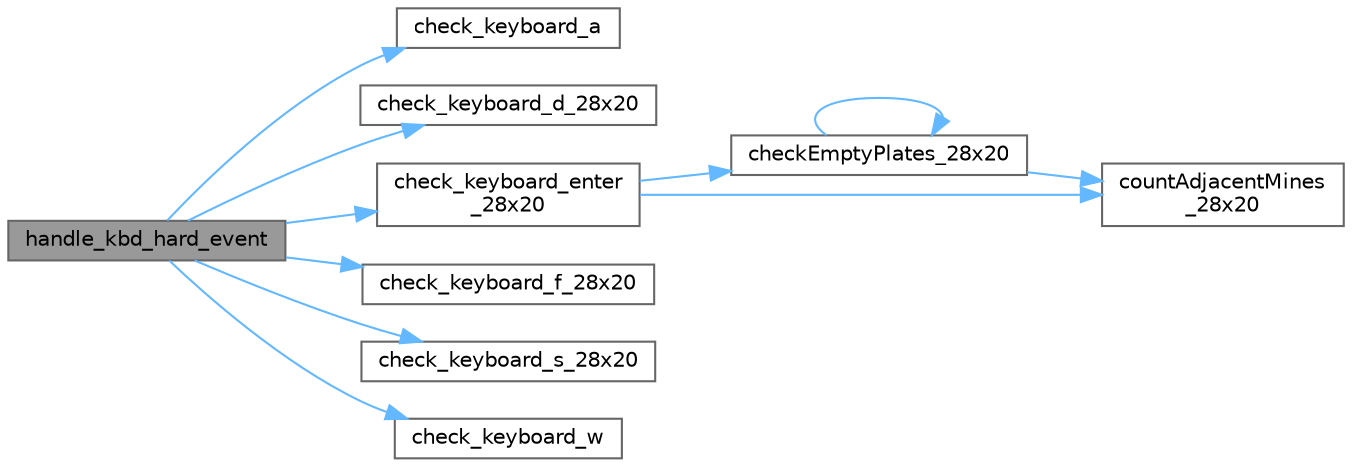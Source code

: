 digraph "handle_kbd_hard_event"
{
 // LATEX_PDF_SIZE
  bgcolor="transparent";
  edge [fontname=Helvetica,fontsize=10,labelfontname=Helvetica,labelfontsize=10];
  node [fontname=Helvetica,fontsize=10,shape=box,height=0.2,width=0.4];
  rankdir="LR";
  Node1 [label="handle_kbd_hard_event",height=0.2,width=0.4,color="gray40", fillcolor="grey60", style="filled", fontcolor="black",tooltip="This function handles keyboard events specific to the hard state."];
  Node1 -> Node2 [color="steelblue1",style="solid"];
  Node2 [label="check_keyboard_a",height=0.2,width=0.4,color="grey40", fillcolor="white", style="filled",URL="$game__state_8c.html#a62dbdccc2e359d731f68de9d221b77a2",tooltip="This function detects the 'A' key press on the keyboard and performs specific actions based on the cu..."];
  Node1 -> Node3 [color="steelblue1",style="solid"];
  Node3 [label="check_keyboard_d_28x20",height=0.2,width=0.4,color="grey40", fillcolor="white", style="filled",URL="$game__state_8c.html#ae614c89bd6b0885c67a5352c956bff3e",tooltip="This function checks for the 'D' key press on the keyboard in a 28x20 grid."];
  Node1 -> Node4 [color="steelblue1",style="solid"];
  Node4 [label="check_keyboard_enter\l_28x20",height=0.2,width=0.4,color="grey40", fillcolor="white", style="filled",URL="$game__state_8c.html#a4aa036358e6a4d86c943cd1e6eca688c",tooltip="This function checks for the 'Enter' key press on the keyboard in a 28x20 grid."];
  Node4 -> Node5 [color="steelblue1",style="solid"];
  Node5 [label="checkEmptyPlates_28x20",height=0.2,width=0.4,color="grey40", fillcolor="white", style="filled",URL="$game__logic_8c.html#a542667870ea04719268ceda86136be1f",tooltip="This function is responsible for checking and revealing empty plates in a 28x20 board."];
  Node5 -> Node5 [color="steelblue1",style="solid"];
  Node5 -> Node6 [color="steelblue1",style="solid"];
  Node6 [label="countAdjacentMines\l_28x20",height=0.2,width=0.4,color="grey40", fillcolor="white", style="filled",URL="$game__logic_8c.html#aaa419d968e188e7b88db408728c014ff",tooltip="This function calculates and returns the count of adjacent mines around a specified cell in a 28x20 b..."];
  Node4 -> Node6 [color="steelblue1",style="solid"];
  Node1 -> Node7 [color="steelblue1",style="solid"];
  Node7 [label="check_keyboard_f_28x20",height=0.2,width=0.4,color="grey40", fillcolor="white", style="filled",URL="$game__state_8c.html#ae9b6dcc8b4f7e87487f1e5b5884547d3",tooltip=" "];
  Node1 -> Node8 [color="steelblue1",style="solid"];
  Node8 [label="check_keyboard_s_28x20",height=0.2,width=0.4,color="grey40", fillcolor="white", style="filled",URL="$game__state_8c.html#aa2f706a7776cf12ce04e8d49b79efe87",tooltip="This function checks for the 'S' key press on the keyboard in a 28x20 grid."];
  Node1 -> Node9 [color="steelblue1",style="solid"];
  Node9 [label="check_keyboard_w",height=0.2,width=0.4,color="grey40", fillcolor="white", style="filled",URL="$game__state_8c.html#ad70f7e6bd2036071b4aae2dd5b39b650",tooltip="This function is responsible for detecting the 'W' key press on the keyboard and performing the corre..."];
}
